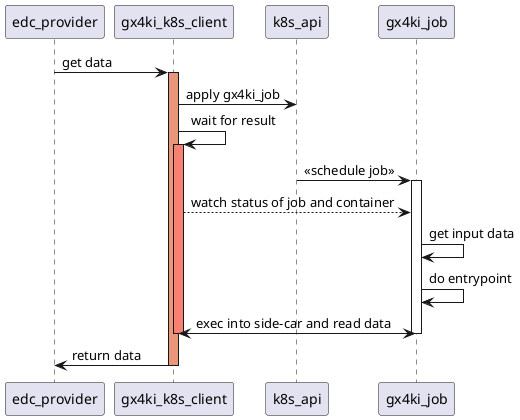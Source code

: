 @startuml k8s-job-lifecycle

edc_provider -> gx4ki_k8s_client: get data
activate gx4ki_k8s_client #DarkSalmon
gx4ki_k8s_client -> k8s_api: apply gx4ki_job

gx4ki_k8s_client -> gx4ki_k8s_client: wait for result
activate gx4ki_k8s_client #Salmon

k8s_api -> gx4ki_job: <<schedule job>>
activate gx4ki_job

gx4ki_k8s_client --> gx4ki_job: watch status of job and container

gx4ki_job -> gx4ki_job: get input data
gx4ki_job -> gx4ki_job: do entrypoint


gx4ki_k8s_client <-> gx4ki_job : exec into side-car and read data
deactivate gx4ki_job
deactivate gx4ki_k8s_client

gx4ki_k8s_client -> edc_provider: return data
deactivate gx4ki_k8s_client

@enduml
